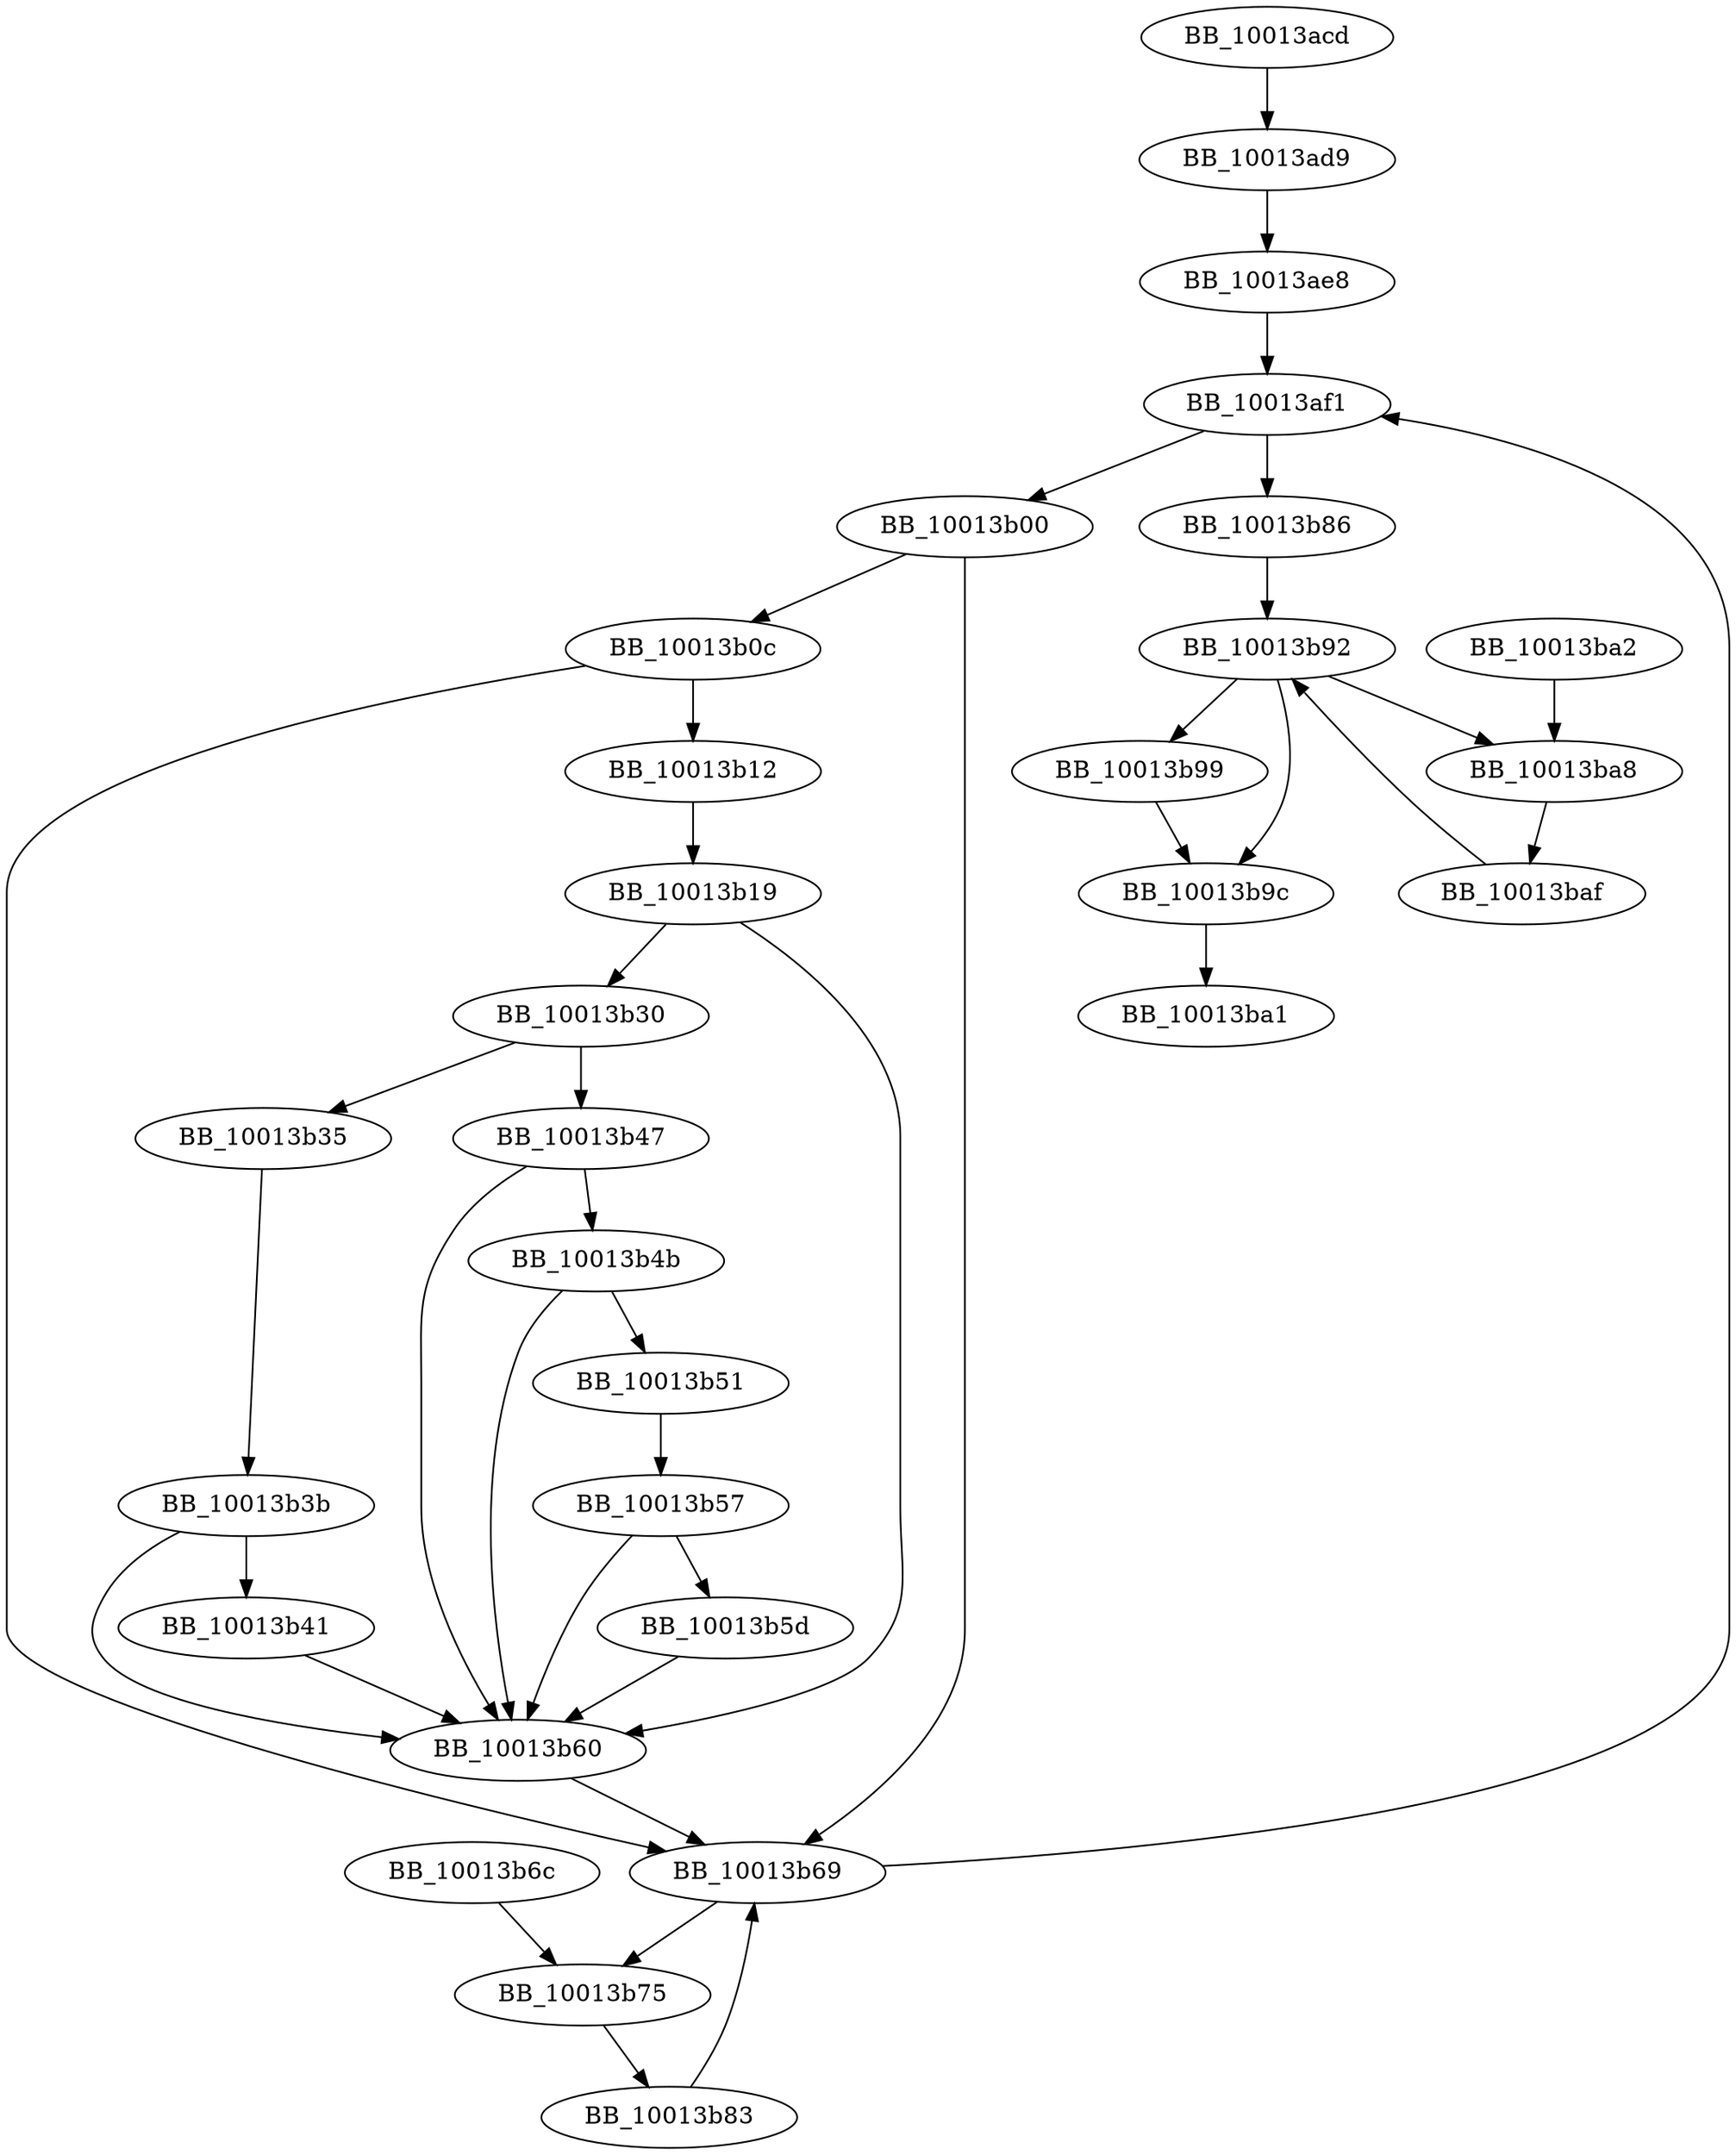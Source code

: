 DiGraph _flsall{
BB_10013acd->BB_10013ad9
BB_10013ad9->BB_10013ae8
BB_10013ae8->BB_10013af1
BB_10013af1->BB_10013b00
BB_10013af1->BB_10013b86
BB_10013b00->BB_10013b0c
BB_10013b00->BB_10013b69
BB_10013b0c->BB_10013b12
BB_10013b0c->BB_10013b69
BB_10013b12->BB_10013b19
BB_10013b19->BB_10013b30
BB_10013b19->BB_10013b60
BB_10013b30->BB_10013b35
BB_10013b30->BB_10013b47
BB_10013b35->BB_10013b3b
BB_10013b3b->BB_10013b41
BB_10013b3b->BB_10013b60
BB_10013b41->BB_10013b60
BB_10013b47->BB_10013b4b
BB_10013b47->BB_10013b60
BB_10013b4b->BB_10013b51
BB_10013b4b->BB_10013b60
BB_10013b51->BB_10013b57
BB_10013b57->BB_10013b5d
BB_10013b57->BB_10013b60
BB_10013b5d->BB_10013b60
BB_10013b60->BB_10013b69
BB_10013b69->BB_10013af1
BB_10013b69->BB_10013b75
BB_10013b6c->BB_10013b75
BB_10013b75->BB_10013b83
BB_10013b83->BB_10013b69
BB_10013b86->BB_10013b92
BB_10013b92->BB_10013b99
BB_10013b92->BB_10013b9c
BB_10013b92->BB_10013ba8
BB_10013b99->BB_10013b9c
BB_10013b9c->BB_10013ba1
BB_10013ba2->BB_10013ba8
BB_10013ba8->BB_10013baf
BB_10013baf->BB_10013b92
}

